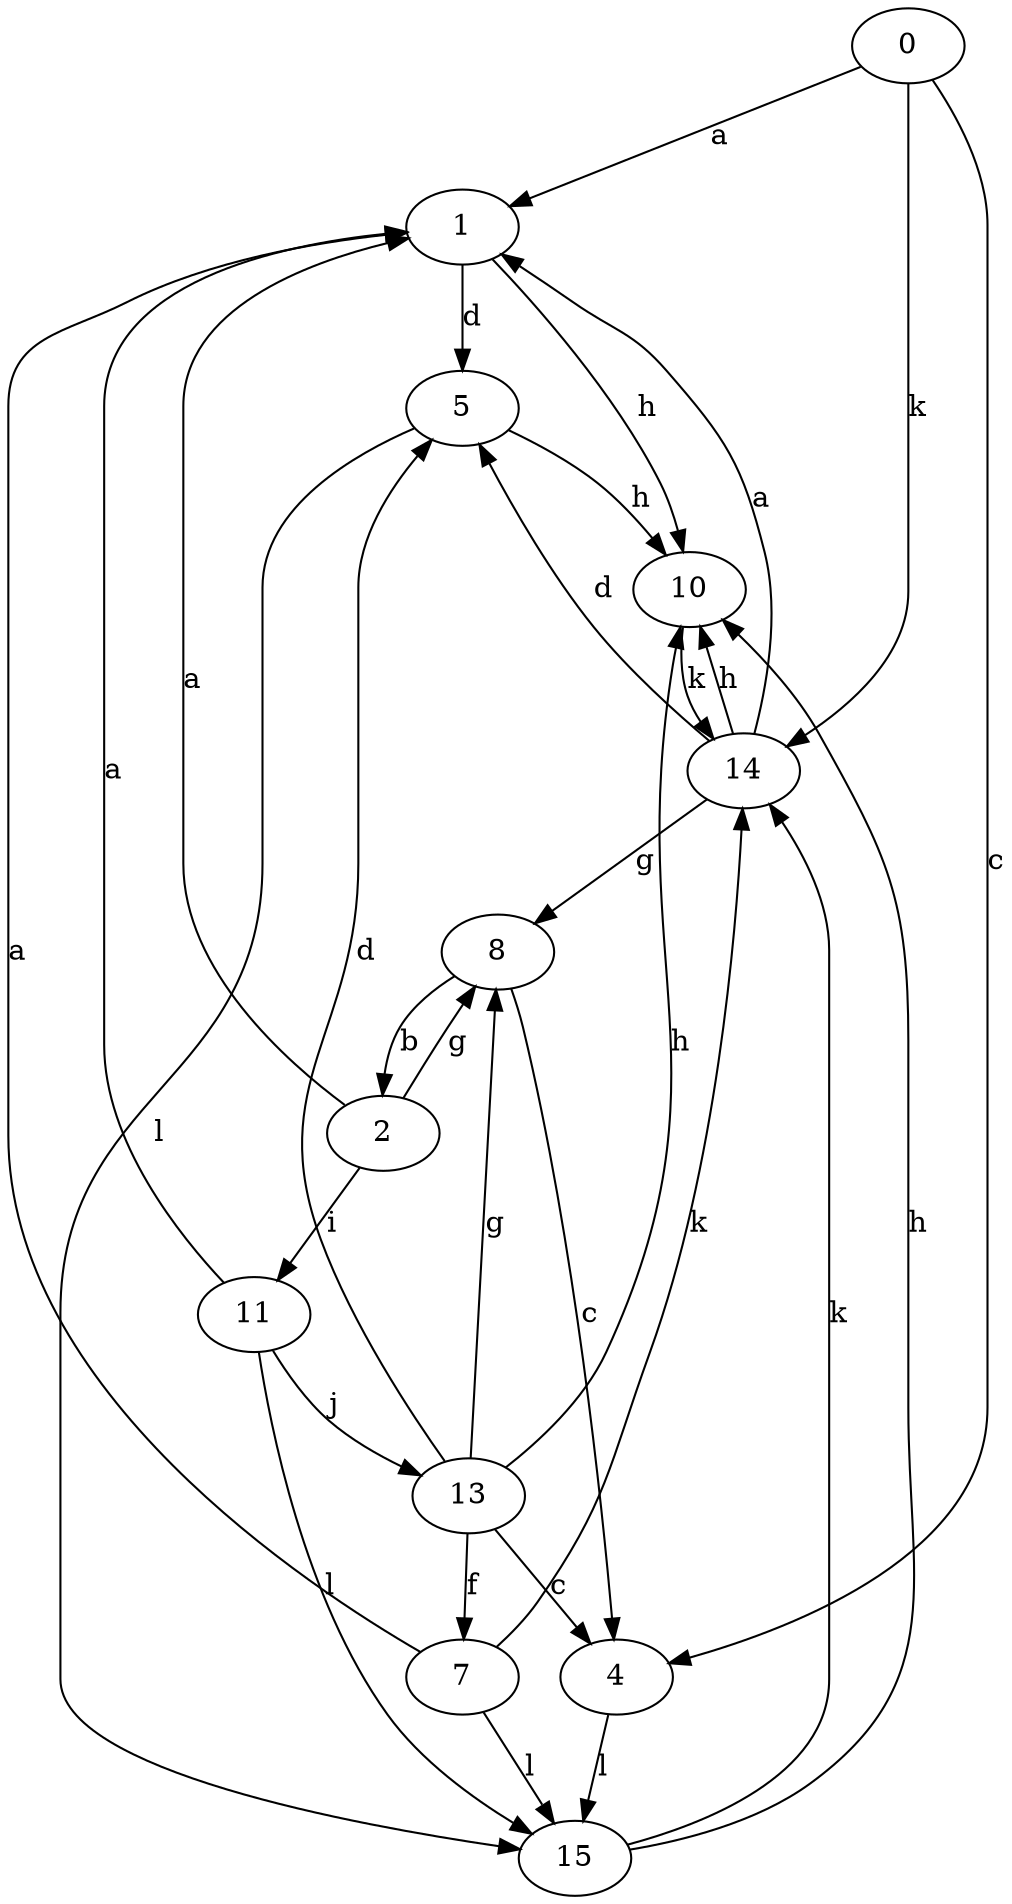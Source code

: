 strict digraph  {
0;
1;
2;
4;
5;
7;
8;
10;
11;
13;
14;
15;
0 -> 1  [label=a];
0 -> 4  [label=c];
0 -> 14  [label=k];
1 -> 5  [label=d];
1 -> 10  [label=h];
2 -> 1  [label=a];
2 -> 8  [label=g];
2 -> 11  [label=i];
4 -> 15  [label=l];
5 -> 10  [label=h];
5 -> 15  [label=l];
7 -> 1  [label=a];
7 -> 14  [label=k];
7 -> 15  [label=l];
8 -> 2  [label=b];
8 -> 4  [label=c];
10 -> 14  [label=k];
11 -> 1  [label=a];
11 -> 13  [label=j];
11 -> 15  [label=l];
13 -> 4  [label=c];
13 -> 5  [label=d];
13 -> 7  [label=f];
13 -> 8  [label=g];
13 -> 10  [label=h];
14 -> 1  [label=a];
14 -> 5  [label=d];
14 -> 8  [label=g];
14 -> 10  [label=h];
15 -> 10  [label=h];
15 -> 14  [label=k];
}
